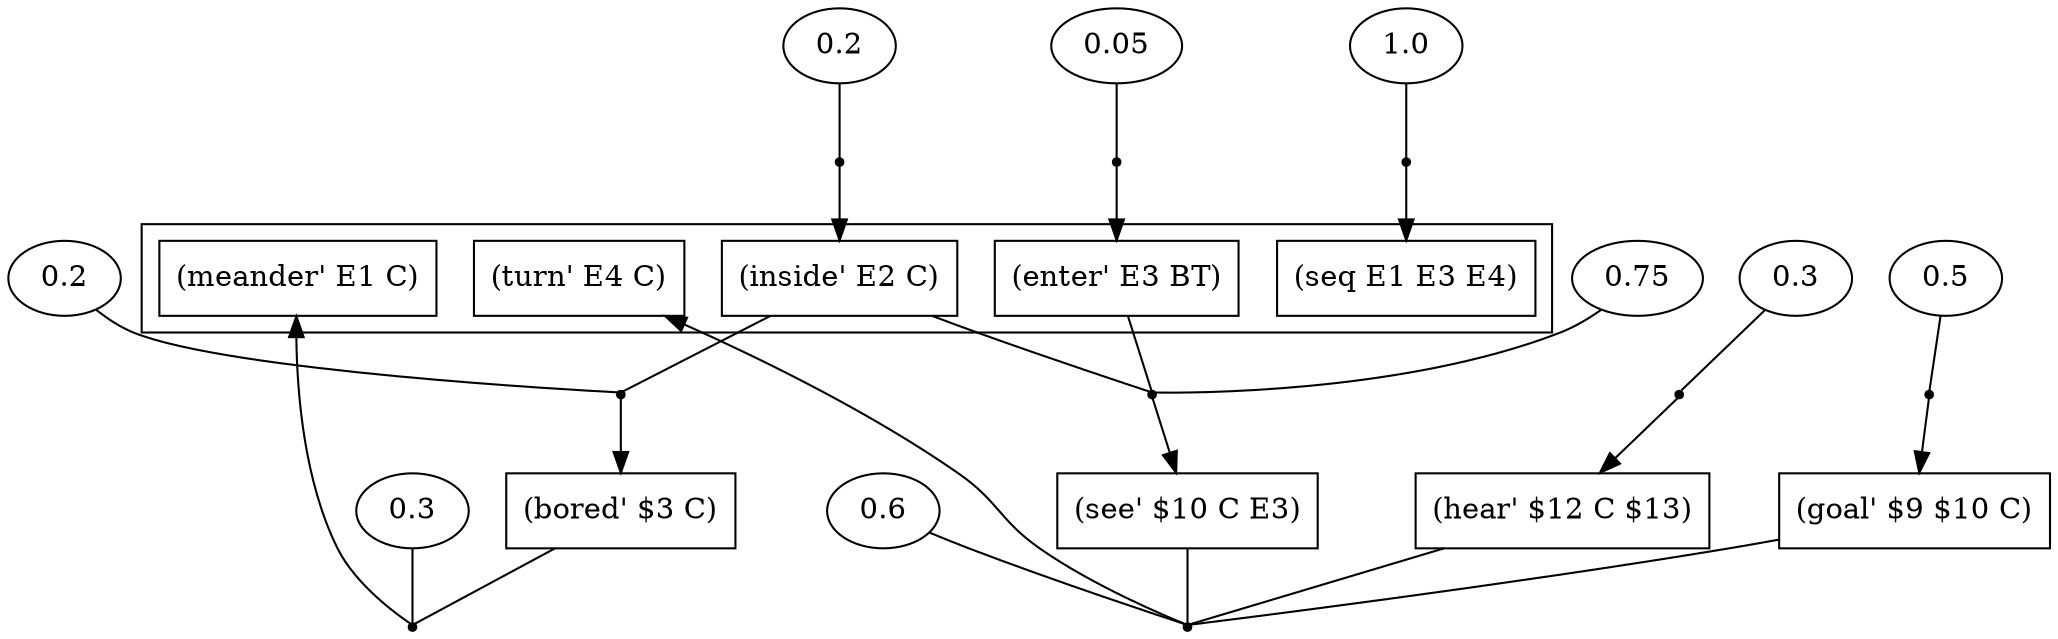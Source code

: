 digraph proof {
 graph [rankdir="TB"]
  e0 [label="0.3"];
  e1 [label="0.2"];
  e2 [label="0.2"];
  e3 [label="0.05"];
  e4 [label="0.6"];
  e5 [label="0.5"];
  e6 [label="0.75"];
  e7 [label="0.3"];
  e8 [label="1.0"];
  i0 [shape=box label="(bored' $3 C)"];
  i1 [shape=box label="(goal' $9 $10 C)"];
  i2 [shape=box label="(see' $10 C E3)"];
  i3 [shape=box label="(hear' $12 C $13)"];
  r0 [shape=point];
  r0 -> o0
  i0 -> r0 [arrowhead=none]
  e0 -> r0 [arrowhead=none]
  r1 [shape=point];
  r1 -> i0
  o1 -> r1 [arrowhead=none]
  e1 -> r1 [arrowhead=none]
  r2 [shape=point];
  r2 -> o1
  e2 -> r2 [arrowhead=none]
  r3 [shape=point];
  r3 -> o2
  e3 -> r3 [arrowhead=none]
  r4 [shape=point];
  r4 -> o3
  i1 -> r4 [arrowhead=none]
  i2 -> r4 [arrowhead=none]
  i3 -> r4 [arrowhead=none]
  e4 -> r4 [arrowhead=none]
  r5 [shape=point];
  r5 -> i1
  e5 -> r5 [arrowhead=none]
  r6 [shape=point];
  r6 -> i2
  o1 -> r6 [arrowhead=none]
  o2 -> r6 [arrowhead=none]
  e6 -> r6 [arrowhead=none]
  r7 [shape=point];
  r7 -> i3
  e7 -> r7 [arrowhead=none]
  r8 [shape=point];
  r8 -> o4
  e8 -> r8 [arrowhead=none]
 subgraph cluster {  o0 [shape=box label="(meander' E1 C)"];
  o1 [shape=box label="(inside' E2 C)"];
  o2 [shape=box label="(enter' E3 BT)"];
  o3 [shape=box label="(turn' E4 C)"];
  o4 [shape=box label="(seq E1 E3 E4)"];
 }
}

